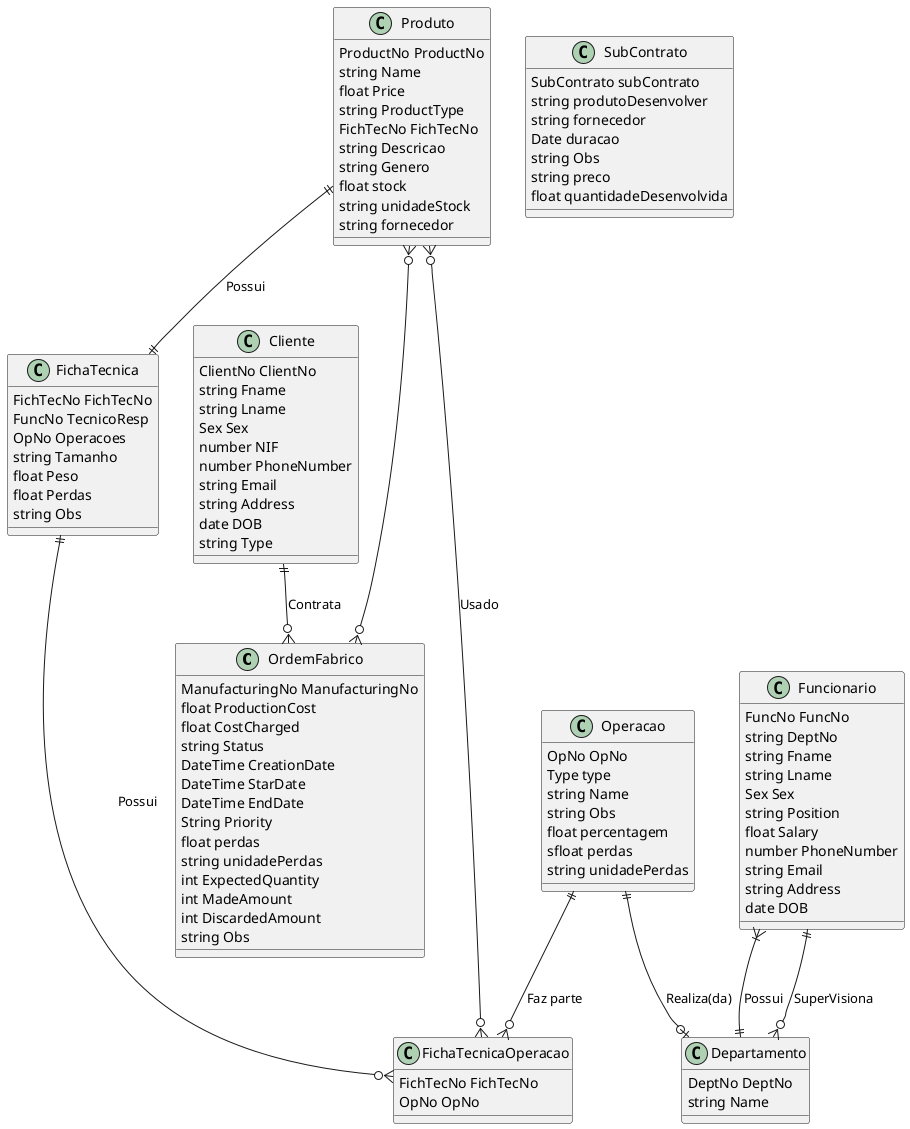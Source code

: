 @startuml tableBD

/'
Falta SubContratados, subContratos
'/


/'
Ainda é o concetual
'/


/'
Agregações:
Funcionario com Departamento
Departamento com OperaçãoInterna
FichaTecnica com Operacao

Composições:
Produto com Ordem de fabrico
Cliente com Ordem de fabrico
Produto com Ficha Tecnica
OperacaoSubContratada com Operacao
OperacaoInterna com Operacao
'/

/'
Define os Produto a fabricar,
Quantidades necessárias
Prazos de conclusão

int ExpectedQuantity
int MadeAmount
int DiscardedAmount (Este 3 atributos diz respeito a quantidade produzida por produto)

'/
class OrdemFabrico {
    ManufacturingNo ManufacturingNo
    float ProductionCost
    float CostCharged
    string Status 
    DateTime CreationDate
    DateTime StarDate
    DateTime EndDate
    String Priority
    float perdas 
    string unidadePerdas
    int ExpectedQuantity
    int MadeAmount
    int DiscardedAmount
    string Obs
}   

/'
O stock é quantidade que tem de produto
O fornecedor vai ter os campos da tabela e o produto 
pode ter varios

Talvez haja uma tabela materiais que liga juntamente
ao produto há tabela operação
'/
class Produto {
    ProductNo ProductNo
    string Name 
    float Price 
    string ProductType
    FichTecNo FichTecNo
    string Descricao
    string Genero
    float stock 
    string unidadeStock
    string fornecedor 
}

/'
Conjunto de operações necessarias para a produção
de um produto
'/
class FichaTecnica {
    FichTecNo FichTecNo
    FuncNo TecnicoResp 
    OpNo Operacoes
    string Tamanho
    float Peso
    float Perdas
    string Obs
}

/'
Penso que o setor não quer isto, ele vai querer
secalhar que em vez disto, liguemos o produto e a 
operacao diretamente ha ordem de Fabrico
'/
class FichaTecnicaOperacao {
    FichTecNo FichTecNo
    OpNo OpNo
}

/'
Parceiro externo que pode desenvolver uma operação
Ver se apenas um subContratado pode fazer uma e so uma operação
'/
class Operacao {
    OpNo OpNo 
    Type type 
    string Name 
    string Obs
    float percentagem
    sfloat perdas 
    string unidadePerdas
}

/'
Se a fabrica embia materiais para eles, 
deve ter um campo para isso.
'/
class SubContrato {
    SubContrato subContrato
    string produtoDesenvolver
    string fornecedor 
    Date duracao
    string Obs
    string preco
    float quantidadeDesenvolvida
}


/'Extras se quissermos complicar'/

/'Setor da fabrica responsável por uma determinada
operacao'/
class Departamento {
    DeptNo DeptNo 
    string Name 
}

/'
Funcionario da fabrica, que faz parte de um setor
'/
class Funcionario {
    FuncNo FuncNo
    string DeptNo 
    string Fname 
    string Lname 
    Sex Sex
    string Position
    float Salary
    number PhoneNumber 
    string Email 
    string Address
    date DOB
}

class Cliente {
    ClientNo ClientNo
    string Fname
    string Lname
    Sex Sex
    number NIF 
    number PhoneNumber 
    string Email
    string Address 
    date DOB 
    string Type  
}

/'
Vai estar dentro do Produto
class Fornecedor {
    string FornNo 
    string Name 
    number PhoneNumber
    string Email 
    string Address
    string Type 
}

'/

/'
Relacionamento dos Funcionarios
'/
Funcionario }|--|| Departamento: Possui
Funcionario ||--o{ Departamento: SuperVisiona 

/'
Relacionamento Operacao
'/
Operacao ||--o{ FichaTecnicaOperacao: Faz parte

/'
Relacionamento Perdas
'/

/'
Relacionamento das Operacoes Interna
'/
Operacao ||--o| Departamento: Realiza(da)

/'S
Relacionamento Materiais
'/
Produto }o---o{ FichaTecnicaOperacao: Usado

/'
Relacionamento da Ficha Tecnica
'/
FichaTecnica ||---o{ FichaTecnicaOperacao: Possui

/'
Relacionamentos do Produto
'/
Produto ||--|| FichaTecnica: Possui
Produto }o---o{ OrdemFabrico

/'
Relacionamento Ordem Fabrico
'/
Cliente ||--o{ OrdemFabrico: Contrata

@enduml